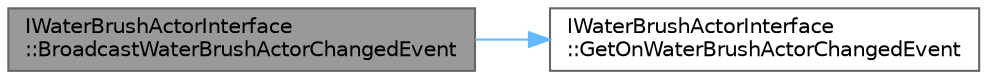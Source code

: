 digraph "IWaterBrushActorInterface::BroadcastWaterBrushActorChangedEvent"
{
 // INTERACTIVE_SVG=YES
 // LATEX_PDF_SIZE
  bgcolor="transparent";
  edge [fontname=Helvetica,fontsize=10,labelfontname=Helvetica,labelfontsize=10];
  node [fontname=Helvetica,fontsize=10,shape=box,height=0.2,width=0.4];
  rankdir="LR";
  Node1 [id="Node000001",label="IWaterBrushActorInterface\l::BroadcastWaterBrushActorChangedEvent",height=0.2,width=0.4,color="gray40", fillcolor="grey60", style="filled", fontcolor="black",tooltip=" "];
  Node1 -> Node2 [id="edge1_Node000001_Node000002",color="steelblue1",style="solid",tooltip=" "];
  Node2 [id="Node000002",label="IWaterBrushActorInterface\l::GetOnWaterBrushActorChangedEvent",height=0.2,width=0.4,color="grey40", fillcolor="white", style="filled",URL="$dd/d29/classIWaterBrushActorInterface.html#a93c46d304a7d42f563e90b935d437cf0",tooltip=" "];
}

